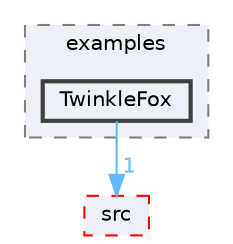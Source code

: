 digraph "FastLED/FastLED/examples/TwinkleFox"
{
 // LATEX_PDF_SIZE
  bgcolor="transparent";
  edge [fontname=Helvetica,fontsize=10,labelfontname=Helvetica,labelfontsize=10];
  node [fontname=Helvetica,fontsize=10,shape=box,height=0.2,width=0.4];
  compound=true
  subgraph clusterdir_999a185a1a47b3a763bb04a7a263eb0d {
    graph [ bgcolor="#edf0f7", pencolor="grey50", label="examples", fontname=Helvetica,fontsize=10 style="filled,dashed", URL="dir_999a185a1a47b3a763bb04a7a263eb0d.html",tooltip=""]
  dir_6ca926b9544160b3d1c8e32d5a2695df [label="TwinkleFox", fillcolor="#edf0f7", color="grey25", style="filled,bold", URL="dir_6ca926b9544160b3d1c8e32d5a2695df.html",tooltip=""];
  }
  dir_e6a3de723047763e6a27a3cab040759e [label="src", fillcolor="#edf0f7", color="red", style="filled,dashed", URL="dir_e6a3de723047763e6a27a3cab040759e.html",tooltip=""];
  dir_6ca926b9544160b3d1c8e32d5a2695df->dir_e6a3de723047763e6a27a3cab040759e [headlabel="1", labeldistance=1.5 headhref="dir_000082_000075.html" href="dir_000082_000075.html" color="steelblue1" fontcolor="steelblue1"];
}
